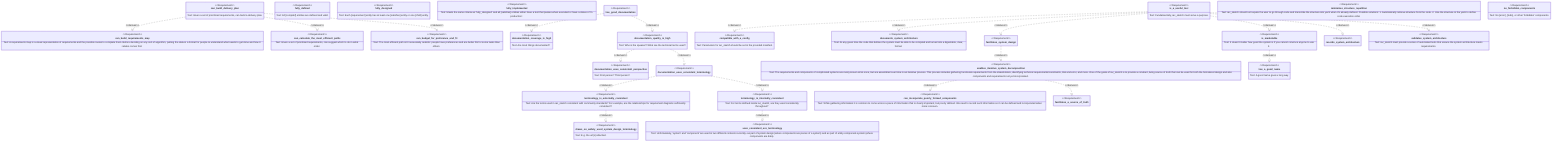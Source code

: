 requirementDiagram

requirement can_budget_for_preference_and_fit {
    text: "The most efficient path isn't necessarily realistic: people have preferences and are better fits for some tasks than others. "
}

requirement can_build_delivery_plan {
    text: "Given a set of prioritized requirements, can build a delivery plan. "
}

requirement can_build_requirements_map {
    text: "A requirements map is a visual representation of requirements and the possible routes to complete them. Before deciding on any sort of algorithm, putting the data in a format for people to understand what needs to get done and how it relates comes first. "
}

requirement can_calculate_the_most_efficient_paths {
    text: "Given a set of prioritized requirements, can suggest which to do in what order. "
}

requirement can_incorporate_poorly_formed_components {
    text: "While gathering information it is common to come across a piece of information that is clearly important, but poorly defined. We need to record such information so it can be defined and incorporated when more is known. "
}

requirement compatible_with_a_config {
    text: "Parameters for iac_sketch should be set in the provided manifest."
}

requirement documentation_coverage_is_high {
    text: "Are most things documented?"
}

requirement documentation_quality_is_high {
    text: "Who is the speaker? What are the technical terms used?"
}

requirement documentation_uses_consistent_perspective {
    text: "First person? Third person?"
}

requirement documentation_uses_consistent_terminology {
}

requirement documents_system_architecture {
    text: "At any given time the code that defines the system must be able to be compiled and turned into a digestable, clear, format. "
}

requirement draws_on_widely_used_system_design_terminology {
    text: "E.g. the url(s) attached."
}

requirement enables_iterative_system_decomposition {
    text: "The requirements and components of complicated systems are rarely known all at once, but are assembled over time in an iterative process. This process includes gathering functional requirements from the stakeholders, identifying technical requirements/constraints, trial and error, and more. One of the goals of iac_sketch is to provide a constant, living source of truth that can be used for both the formalized design and also components and requirements not yet incorporated. "
}

requirement facilitates_a_source_of_truth {
}

requirement facilitates_system_design {
}

requirement fully_defined {
    text: "All [compdef] entities are defined and valid."
}

requirement fully_designed {
    text: "Each [requirement] entity has at least one [satisfies] entity or one [child] entity. "
}

requirement fully_implemented {
    text: "Meets the same criteria as 'fully_designed' and all [satisfies] entities either have a test that passes when executed or have a status of 'in production'. "
}

requirement has_a_good_name {
    text: "A good name goes a long way. "
}

requirement has_good_documentation {
}

requirement is_a_useful_tool {
    text: "Fundamentally, iac_sketch must serve a purpose."
}

requirement is_marketable {
    text: "It doesn't matter how good the system is if you cannot convince anyone to use it. "
}

requirement minimizes_structure_repetition {
    text: "iac_sketch should not require the user to go through code and transcribe the structure into yaml when it's already defined. Possible solutions: 1. Automatically retrieve structure from the code. 2. Use the structure in the yaml to define code execution order "
}

requirement no_forbidden_components {
    text: "No [error], [todo], or other 'forbidden' components."
}

requirement records_system_architecture {
}

requirement terminology_is_externally_consistent {
    text: "Are the terms used in iac_sketch consistent with community standards? For example, are the relationships for requirement diagrams sufficiently consistent? "
}

requirement terminology_is_internally_consistent {
    text: "For terms defined inside iac_sketch, are they used consistently throughout? "
}

requirement uses_consistent_ecs_terminology {
    text: "Unfortunately, 'system' and 'component' are used in two different contexts currently--as part of system design (where components are pieces of a system) and as part of entity-component-system (where components are data). "
}

requirement validates_system_architecture {
    text: "iac_sketch must provide a series of automated tests that ensure the system architecture meets requirements. "
}



can_build_delivery_plan - derives -> can_build_requirements_map
can_build_delivery_plan - derives -> can_calculate_the_most_efficient_paths
can_build_delivery_plan - derives -> can_budget_for_preference_and_fit
enables_iterative_system_decomposition - derives -> can_incorporate_poorly_formed_components
is_a_useful_tool - derives -> compatible_with_a_config
has_good_documentation - derives -> documentation_coverage_is_high
has_good_documentation - derives -> documentation_quality_is_high
documentation_quality_is_high - derives -> documentation_uses_consistent_perspective
documentation_quality_is_high - derives -> documentation_uses_consistent_terminology
is_a_useful_tool - derives -> documents_system_architecture
terminology_is_externally_consistent - derives -> draws_on_widely_used_system_design_terminology
facilitates_system_design - derives -> enables_iterative_system_decomposition
enables_iterative_system_decomposition - derives -> facilitates_a_source_of_truth
is_a_useful_tool - derives -> facilitates_system_design
is_marketable - derives -> has_a_good_name
is_a_useful_tool - derives -> is_marketable
is_a_useful_tool - derives -> records_system_architecture
documentation_uses_consistent_terminology - derives -> terminology_is_externally_consistent
documentation_uses_consistent_terminology - derives -> terminology_is_internally_consistent
terminology_is_internally_consistent - derives -> uses_consistent_ecs_terminology
is_a_useful_tool - derives -> validates_system_architecture